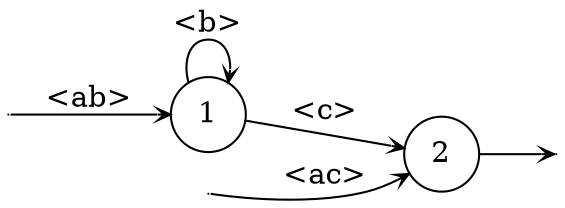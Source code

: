 digraph
{
  vcsn_context = "{ε} → RatE[[abc]? → 𝔹]"
  rankdir = LR
  edge [arrowhead = vee, arrowsize = .6]
  {
    node [shape = point, width = 0]
    I1
    I2
    F2
  }
  {
    node [shape = circle, style = rounded, width = 0.5]
    1
    2
  }
  I1 -> 1 [label = "<ab>"]
  I2 -> 2 [label = "<ac>"]
  1 -> 1 [label = "<b>"]
  1 -> 2 [label = "<c>"]
  2 -> F2
}
